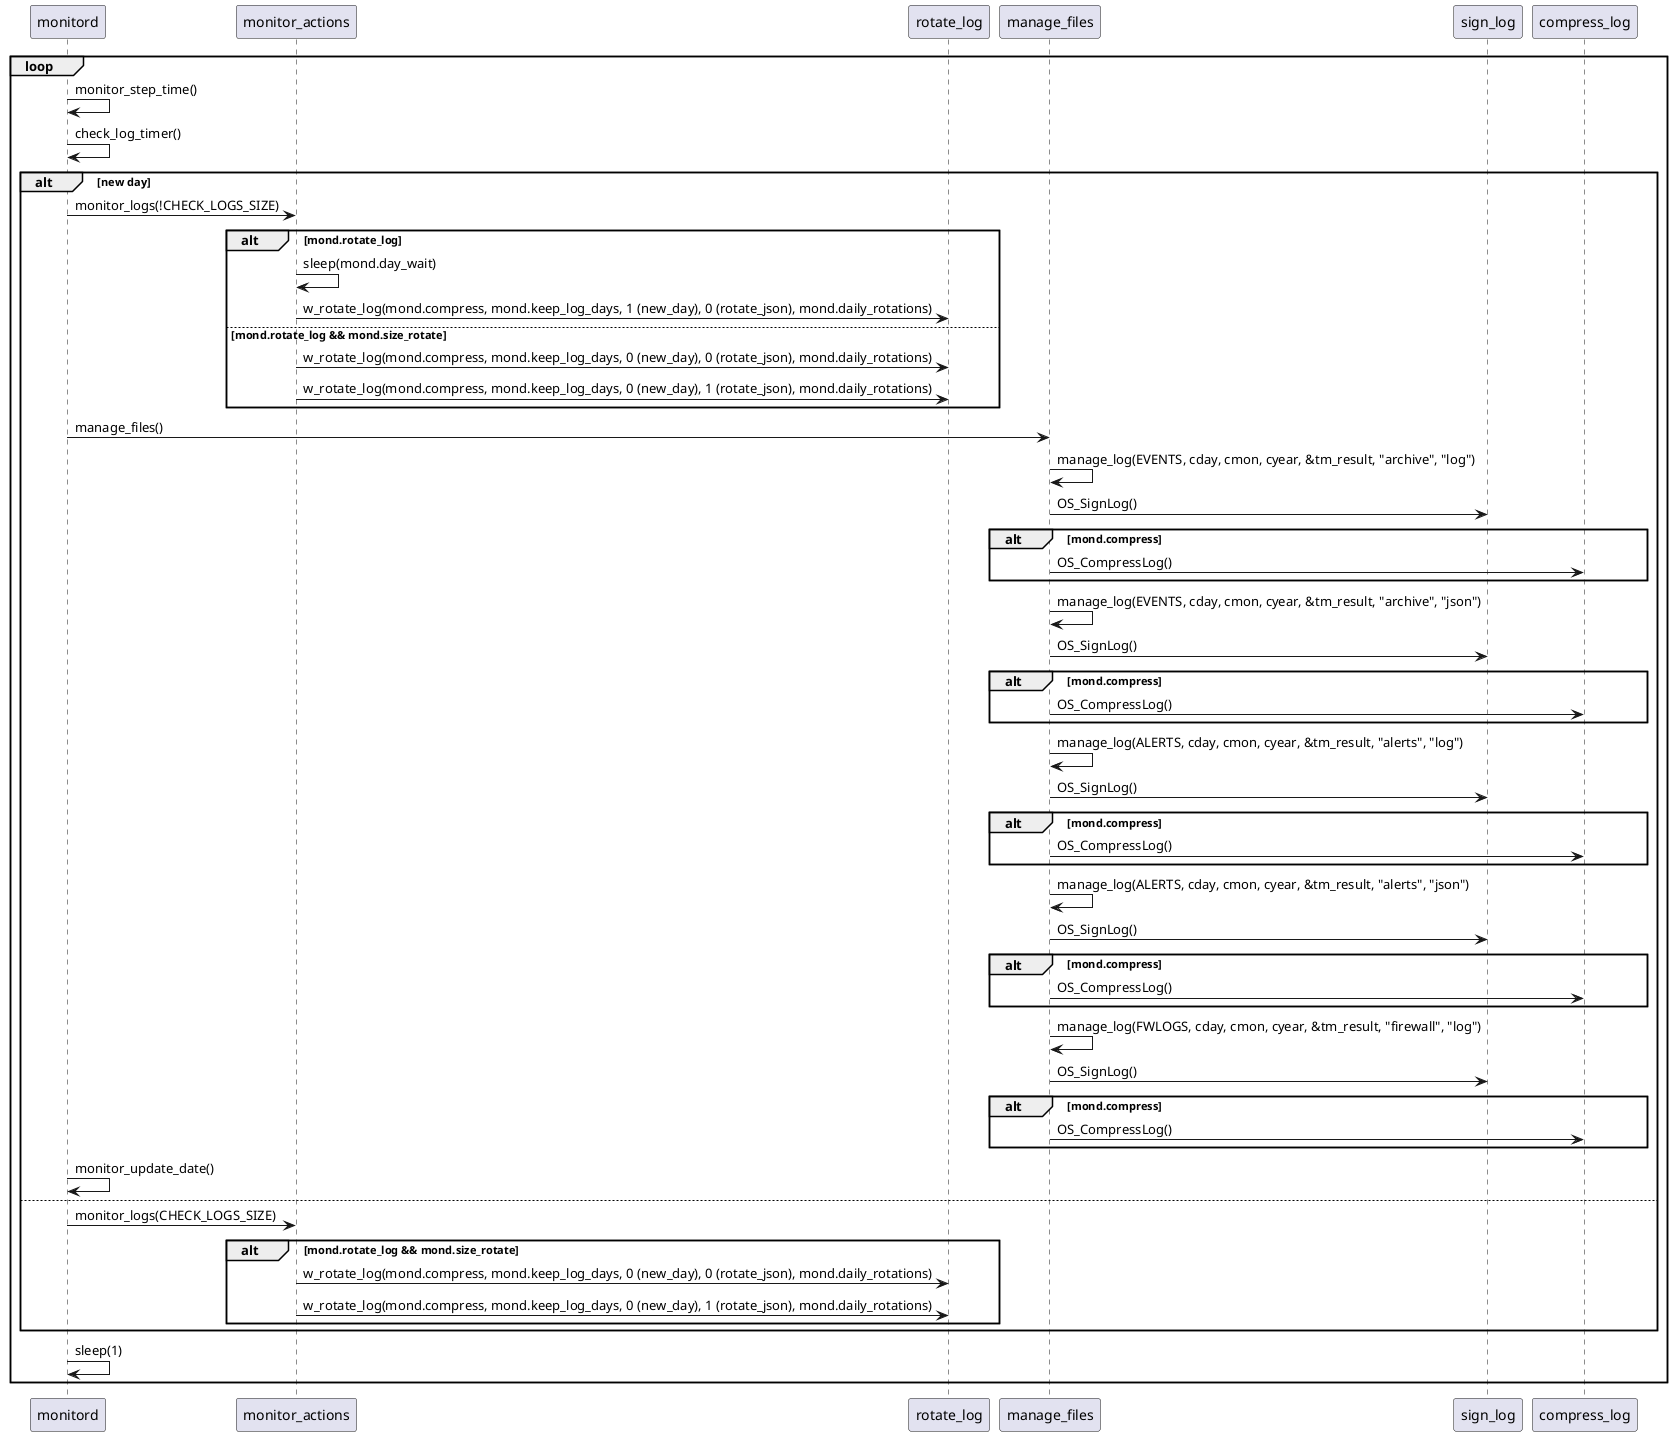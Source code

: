 @startuml monitord
loop
    monitord -> monitord : monitor_step_time()
    monitord -> monitord : check_log_timer()
    alt new day
        monitord -> monitor_actions : monitor_logs(!CHECK_LOGS_SIZE)
        alt mond.rotate_log
            monitor_actions -> monitor_actions : sleep(mond.day_wait)
            monitor_actions -> rotate_log : w_rotate_log(mond.compress, mond.keep_log_days, 1 (new_day), 0 (rotate_json), mond.daily_rotations)
        else mond.rotate_log && mond.size_rotate
            monitor_actions -> rotate_log : w_rotate_log(mond.compress, mond.keep_log_days, 0 (new_day), 0 (rotate_json), mond.daily_rotations)
            monitor_actions -> rotate_log : w_rotate_log(mond.compress, mond.keep_log_days, 0 (new_day), 1 (rotate_json), mond.daily_rotations)
        end
        monitord -> manage_files : manage_files()
        manage_files -> manage_files : manage_log(EVENTS, cday, cmon, cyear, &tm_result, "archive", "log")
        manage_files -> sign_log : OS_SignLog()
        alt mond.compress
            manage_files -> compress_log : OS_CompressLog()
        end
        manage_files -> manage_files : manage_log(EVENTS, cday, cmon, cyear, &tm_result, "archive", "json")
        manage_files -> sign_log : OS_SignLog()
        alt mond.compress
            manage_files -> compress_log : OS_CompressLog()
        end
        manage_files -> manage_files : manage_log(ALERTS, cday, cmon, cyear, &tm_result, "alerts", "log")
        manage_files -> sign_log : OS_SignLog()
        alt mond.compress
            manage_files -> compress_log : OS_CompressLog()
        end
        manage_files -> manage_files : manage_log(ALERTS, cday, cmon, cyear, &tm_result, "alerts", "json")
        manage_files -> sign_log : OS_SignLog()
        alt mond.compress
            manage_files -> compress_log : OS_CompressLog()
        end
        manage_files -> manage_files : manage_log(FWLOGS, cday, cmon, cyear, &tm_result, "firewall", "log")
        manage_files -> sign_log : OS_SignLog()
        alt mond.compress
            manage_files -> compress_log : OS_CompressLog()
        end
        monitord -> monitord : monitor_update_date()
    else
        monitord -> monitor_actions : monitor_logs(CHECK_LOGS_SIZE)
        alt mond.rotate_log && mond.size_rotate
            monitor_actions -> rotate_log : w_rotate_log(mond.compress, mond.keep_log_days, 0 (new_day), 0 (rotate_json), mond.daily_rotations)
            monitor_actions -> rotate_log : w_rotate_log(mond.compress, mond.keep_log_days, 0 (new_day), 1 (rotate_json), mond.daily_rotations)
        end
    end
    monitord -> monitord : sleep(1)
end
@enduml